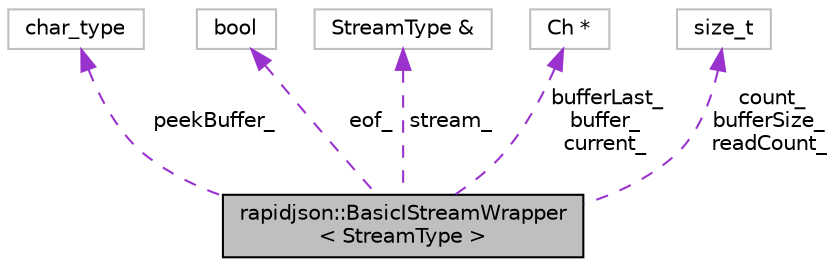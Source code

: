 digraph "rapidjson::BasicIStreamWrapper&lt; StreamType &gt;"
{
 // INTERACTIVE_SVG=YES
 // LATEX_PDF_SIZE
  edge [fontname="Helvetica",fontsize="10",labelfontname="Helvetica",labelfontsize="10"];
  node [fontname="Helvetica",fontsize="10",shape=record];
  Node1 [label="rapidjson::BasicIStreamWrapper\l\< StreamType \>",height=0.2,width=0.4,color="black", fillcolor="grey75", style="filled", fontcolor="black",tooltip="Wrapper of std::basic_istream into RapidJSON's Stream concept."];
  Node2 -> Node1 [dir="back",color="darkorchid3",fontsize="10",style="dashed",label=" peekBuffer_" ,fontname="Helvetica"];
  Node2 [label="char_type",height=0.2,width=0.4,color="grey75", fillcolor="white", style="filled",tooltip=" "];
  Node3 -> Node1 [dir="back",color="darkorchid3",fontsize="10",style="dashed",label=" eof_" ,fontname="Helvetica"];
  Node3 [label="bool",height=0.2,width=0.4,color="grey75", fillcolor="white", style="filled",tooltip=" "];
  Node4 -> Node1 [dir="back",color="darkorchid3",fontsize="10",style="dashed",label=" stream_" ,fontname="Helvetica"];
  Node4 [label="StreamType &",height=0.2,width=0.4,color="grey75", fillcolor="white", style="filled",tooltip=" "];
  Node5 -> Node1 [dir="back",color="darkorchid3",fontsize="10",style="dashed",label=" bufferLast_\nbuffer_\ncurrent_" ,fontname="Helvetica"];
  Node5 [label="Ch *",height=0.2,width=0.4,color="grey75", fillcolor="white", style="filled",tooltip=" "];
  Node6 -> Node1 [dir="back",color="darkorchid3",fontsize="10",style="dashed",label=" count_\nbufferSize_\nreadCount_" ,fontname="Helvetica"];
  Node6 [label="size_t",height=0.2,width=0.4,color="grey75", fillcolor="white", style="filled",tooltip=" "];
}
